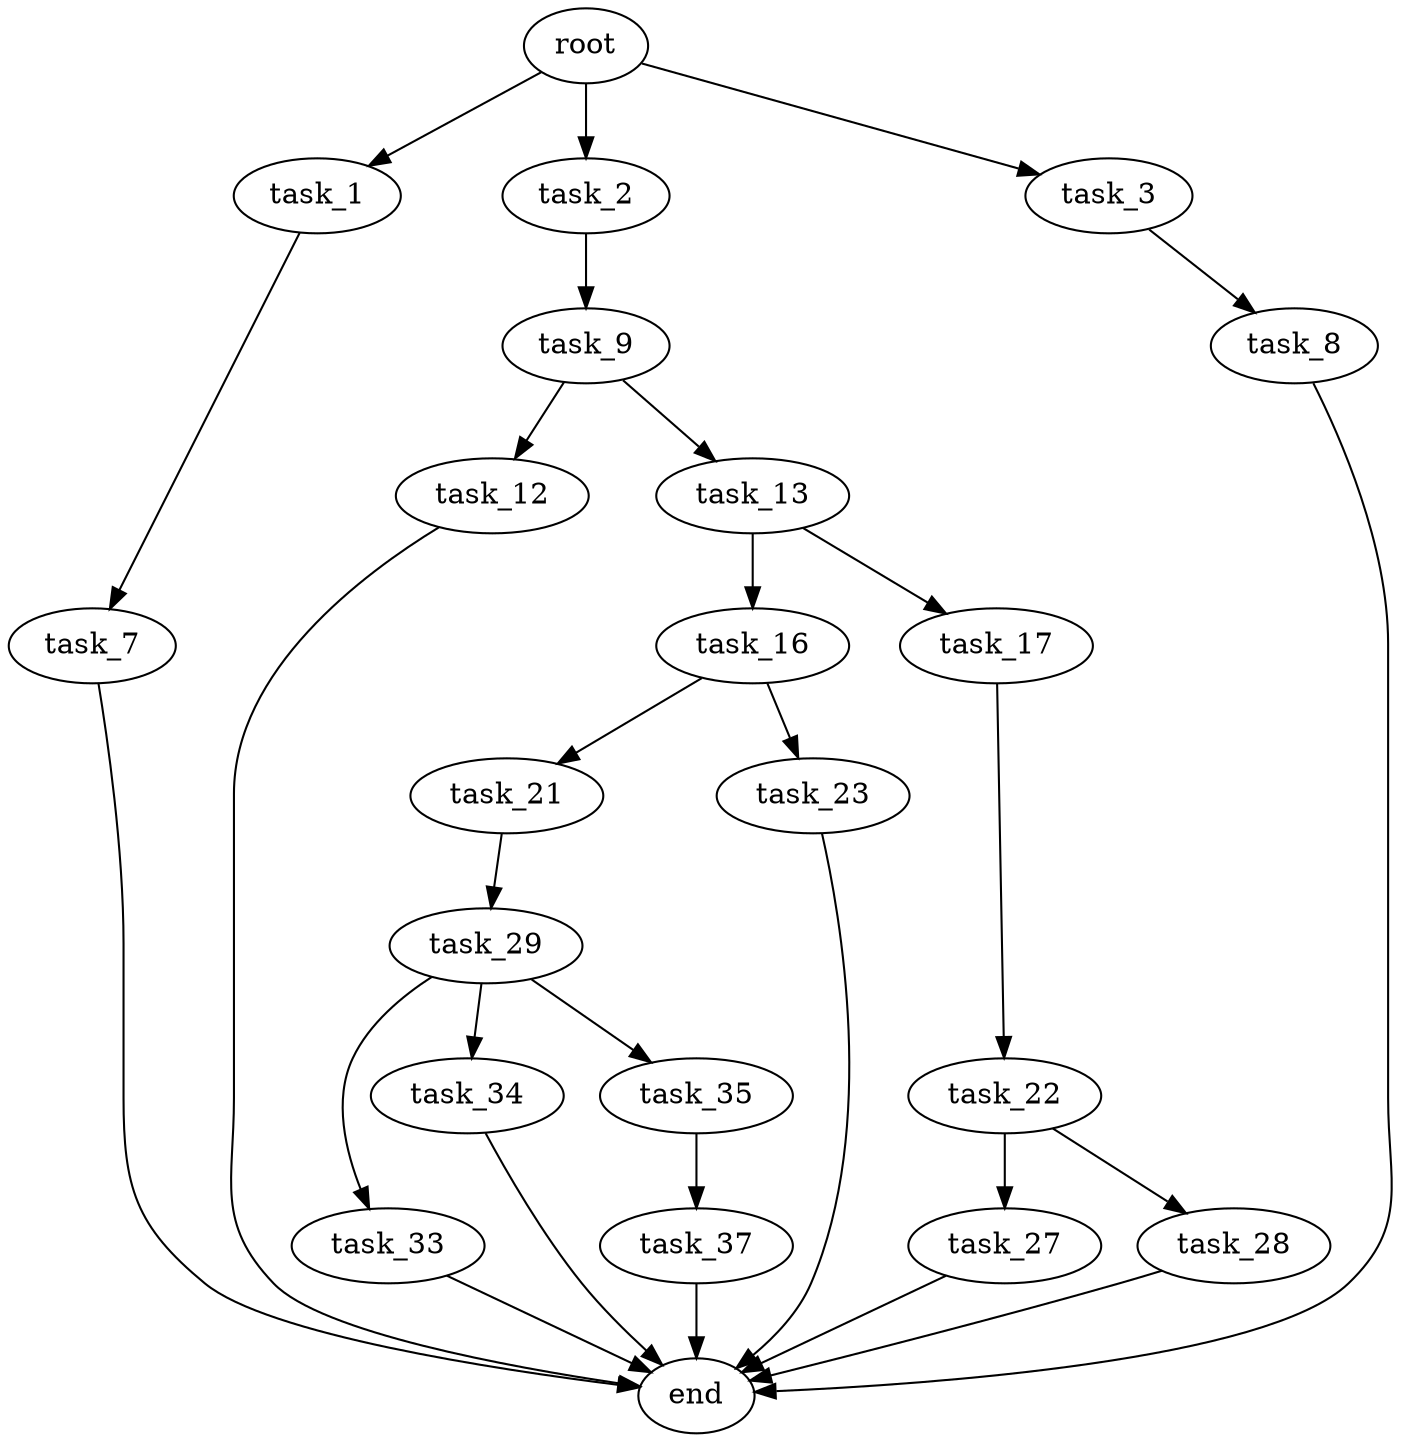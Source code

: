 digraph G {
  root [size="0.000000"];
  task_1 [size="1073741824000.000000"];
  task_2 [size="10066773316.000000"];
  task_3 [size="462927804170.000000"];
  task_7 [size="590005379.000000"];
  task_8 [size="231928233984.000000"];
  task_9 [size="782757789696.000000"];
  task_12 [size="231928233984.000000"];
  task_13 [size="7516158623.000000"];
  task_16 [size="766897760910.000000"];
  task_17 [size="368293445632.000000"];
  task_21 [size="313724967151.000000"];
  task_22 [size="368293445632.000000"];
  task_23 [size="105337484356.000000"];
  task_27 [size="259530042881.000000"];
  task_28 [size="26956354557.000000"];
  task_29 [size="22393395975.000000"];
  task_33 [size="4082069823.000000"];
  task_34 [size="368293445632.000000"];
  task_35 [size="1073741824000.000000"];
  task_37 [size="252370830966.000000"];
  end [size="0.000000"];

  root -> task_1 [size="1.000000"];
  root -> task_2 [size="1.000000"];
  root -> task_3 [size="1.000000"];
  task_1 -> task_7 [size="838860800.000000"];
  task_2 -> task_9 [size="209715200.000000"];
  task_3 -> task_8 [size="301989888.000000"];
  task_7 -> end [size="1.000000"];
  task_8 -> end [size="1.000000"];
  task_9 -> task_12 [size="679477248.000000"];
  task_9 -> task_13 [size="679477248.000000"];
  task_12 -> end [size="1.000000"];
  task_13 -> task_16 [size="33554432.000000"];
  task_13 -> task_17 [size="33554432.000000"];
  task_16 -> task_21 [size="536870912.000000"];
  task_16 -> task_23 [size="536870912.000000"];
  task_17 -> task_22 [size="411041792.000000"];
  task_21 -> task_29 [size="209715200.000000"];
  task_22 -> task_27 [size="411041792.000000"];
  task_22 -> task_28 [size="411041792.000000"];
  task_23 -> end [size="1.000000"];
  task_27 -> end [size="1.000000"];
  task_28 -> end [size="1.000000"];
  task_29 -> task_33 [size="411041792.000000"];
  task_29 -> task_34 [size="411041792.000000"];
  task_29 -> task_35 [size="411041792.000000"];
  task_33 -> end [size="1.000000"];
  task_34 -> end [size="1.000000"];
  task_35 -> task_37 [size="838860800.000000"];
  task_37 -> end [size="1.000000"];
}
